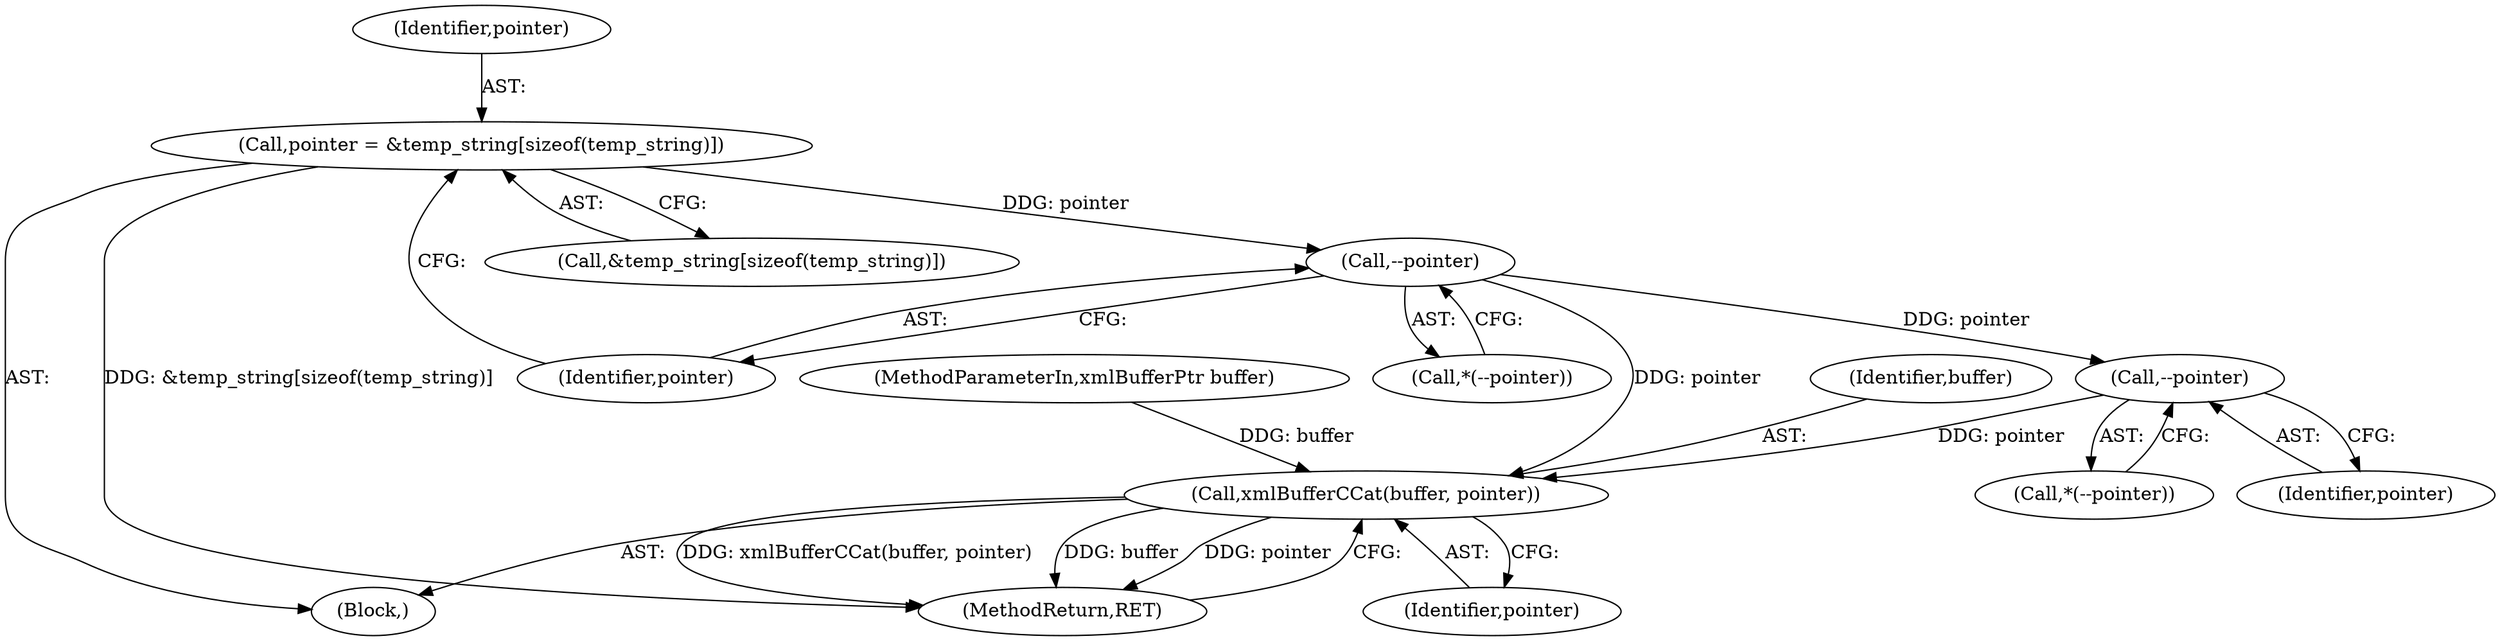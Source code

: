 digraph "0_Chrome_96dbafe288dbe2f0cc45fa3c39daf6d0c37acbab_20@pointer" {
"1000160" [label="(Call,--pointer)"];
"1000134" [label="(Call,--pointer)"];
"1000125" [label="(Call,pointer = &temp_string[sizeof(temp_string)])"];
"1000177" [label="(Call,xmlBufferCCat(buffer, pointer))"];
"1000133" [label="(Call,*(--pointer))"];
"1000126" [label="(Identifier,pointer)"];
"1000177" [label="(Call,xmlBufferCCat(buffer, pointer))"];
"1000178" [label="(Identifier,buffer)"];
"1000106" [label="(Block,)"];
"1000134" [label="(Call,--pointer)"];
"1000125" [label="(Call,pointer = &temp_string[sizeof(temp_string)])"];
"1000161" [label="(Identifier,pointer)"];
"1000127" [label="(Call,&temp_string[sizeof(temp_string)])"];
"1000180" [label="(MethodReturn,RET)"];
"1000103" [label="(MethodParameterIn,xmlBufferPtr buffer)"];
"1000179" [label="(Identifier,pointer)"];
"1000160" [label="(Call,--pointer)"];
"1000135" [label="(Identifier,pointer)"];
"1000159" [label="(Call,*(--pointer))"];
"1000160" -> "1000159"  [label="AST: "];
"1000160" -> "1000161"  [label="CFG: "];
"1000161" -> "1000160"  [label="AST: "];
"1000159" -> "1000160"  [label="CFG: "];
"1000134" -> "1000160"  [label="DDG: pointer"];
"1000160" -> "1000177"  [label="DDG: pointer"];
"1000134" -> "1000133"  [label="AST: "];
"1000134" -> "1000135"  [label="CFG: "];
"1000135" -> "1000134"  [label="AST: "];
"1000133" -> "1000134"  [label="CFG: "];
"1000125" -> "1000134"  [label="DDG: pointer"];
"1000134" -> "1000177"  [label="DDG: pointer"];
"1000125" -> "1000106"  [label="AST: "];
"1000125" -> "1000127"  [label="CFG: "];
"1000126" -> "1000125"  [label="AST: "];
"1000127" -> "1000125"  [label="AST: "];
"1000135" -> "1000125"  [label="CFG: "];
"1000125" -> "1000180"  [label="DDG: &temp_string[sizeof(temp_string)]"];
"1000177" -> "1000106"  [label="AST: "];
"1000177" -> "1000179"  [label="CFG: "];
"1000178" -> "1000177"  [label="AST: "];
"1000179" -> "1000177"  [label="AST: "];
"1000180" -> "1000177"  [label="CFG: "];
"1000177" -> "1000180"  [label="DDG: xmlBufferCCat(buffer, pointer)"];
"1000177" -> "1000180"  [label="DDG: buffer"];
"1000177" -> "1000180"  [label="DDG: pointer"];
"1000103" -> "1000177"  [label="DDG: buffer"];
}
